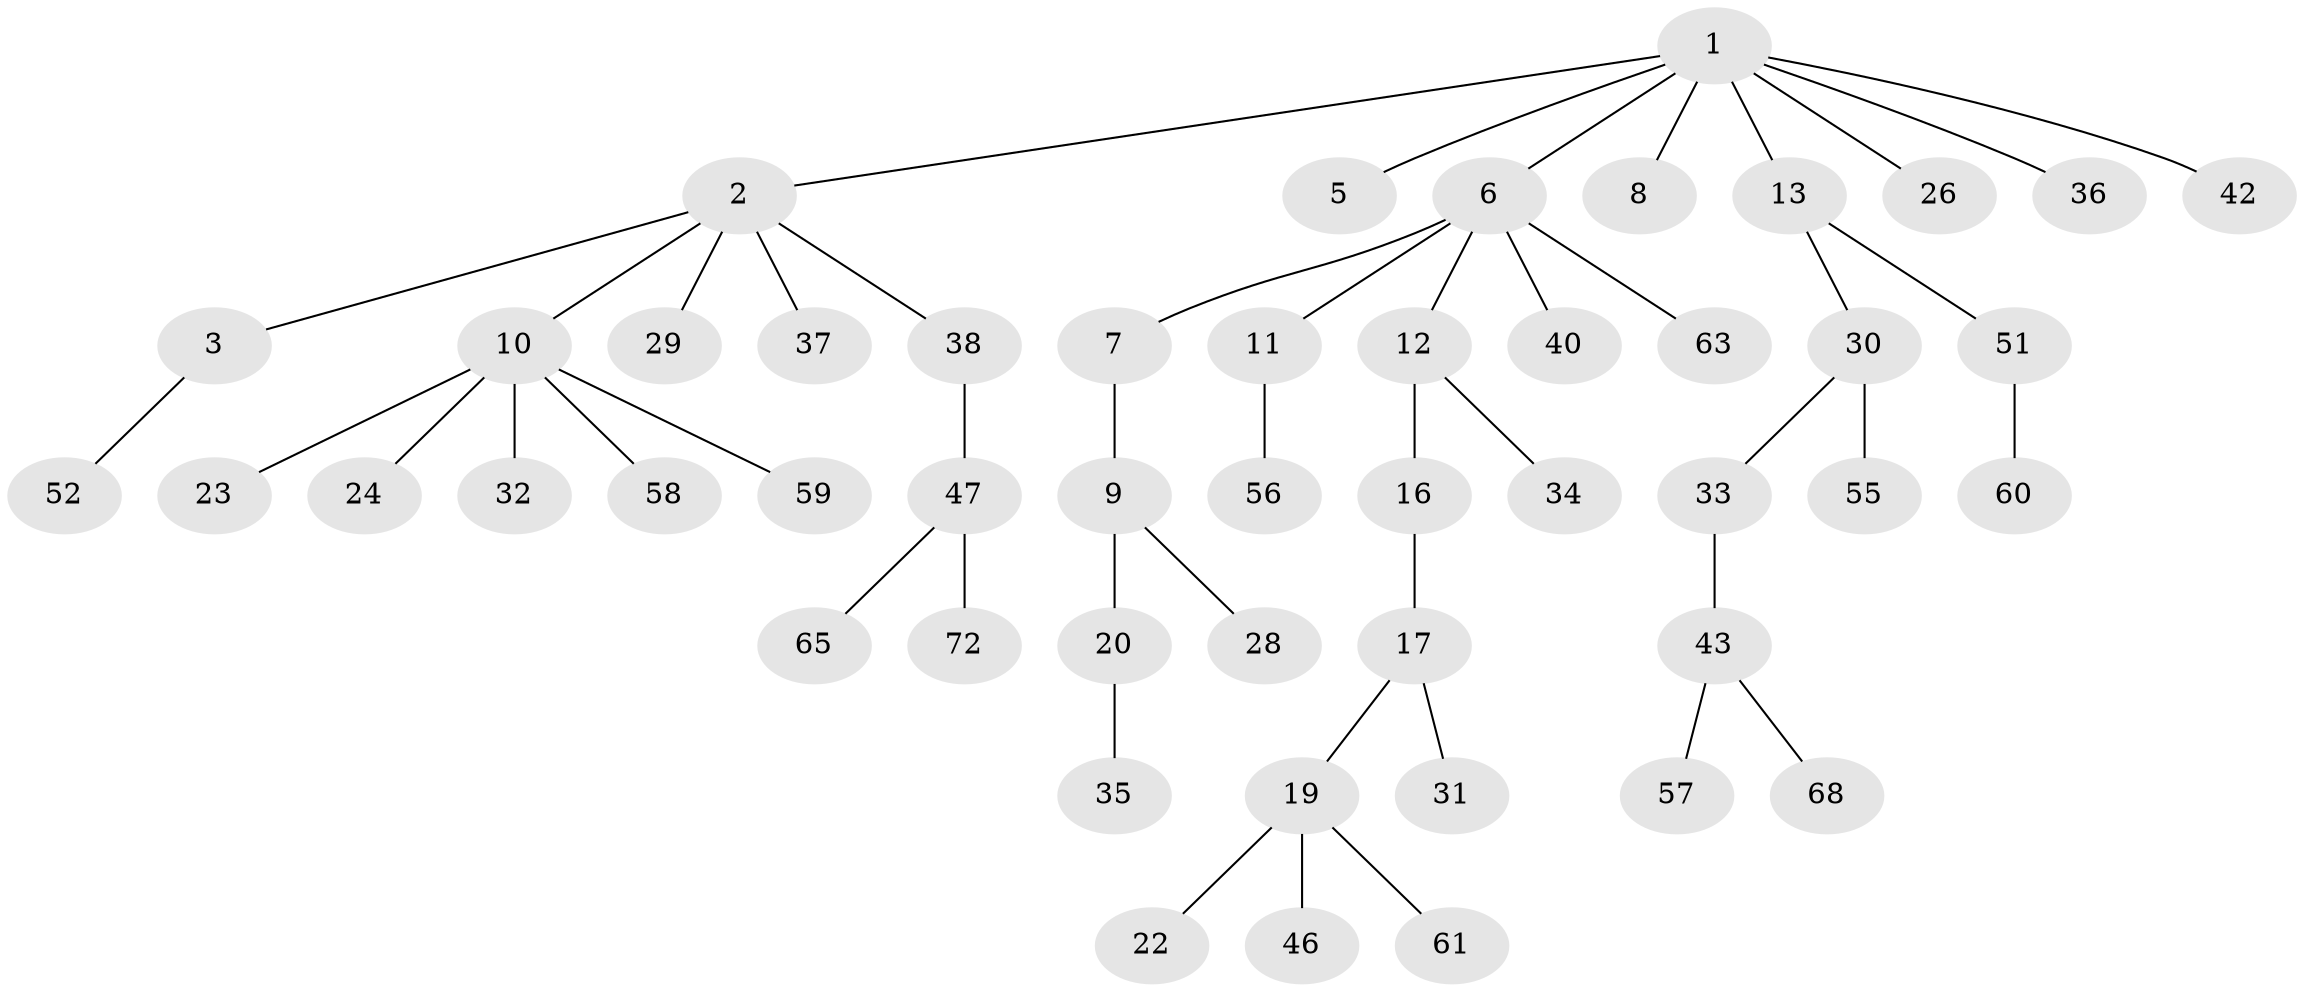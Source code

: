 // Generated by graph-tools (version 1.1) at 2025/52/02/27/25 19:52:10]
// undirected, 49 vertices, 48 edges
graph export_dot {
graph [start="1"]
  node [color=gray90,style=filled];
  1 [super="+4"];
  2 [super="+71"];
  3 [super="+18"];
  5;
  6 [super="+25"];
  7;
  8;
  9 [super="+45"];
  10 [super="+15"];
  11 [super="+14"];
  12 [super="+27"];
  13 [super="+41"];
  16;
  17 [super="+48"];
  19 [super="+50"];
  20 [super="+21"];
  22 [super="+70"];
  23;
  24;
  26 [super="+49"];
  28 [super="+53"];
  29;
  30 [super="+54"];
  31;
  32;
  33;
  34;
  35;
  36;
  37;
  38 [super="+39"];
  40 [super="+67"];
  42;
  43 [super="+44"];
  46;
  47 [super="+66"];
  51 [super="+64"];
  52;
  55;
  56;
  57;
  58;
  59;
  60 [super="+69"];
  61 [super="+62"];
  63;
  65;
  68;
  72;
  1 -- 2;
  1 -- 6;
  1 -- 8;
  1 -- 13;
  1 -- 36;
  1 -- 26;
  1 -- 42;
  1 -- 5;
  2 -- 3;
  2 -- 10;
  2 -- 29;
  2 -- 37;
  2 -- 38;
  3 -- 52;
  6 -- 7;
  6 -- 11;
  6 -- 12;
  6 -- 40;
  6 -- 63;
  7 -- 9;
  9 -- 20;
  9 -- 28;
  10 -- 24;
  10 -- 58;
  10 -- 32;
  10 -- 59;
  10 -- 23;
  11 -- 56;
  12 -- 16;
  12 -- 34;
  13 -- 30;
  13 -- 51;
  16 -- 17;
  17 -- 19;
  17 -- 31;
  19 -- 22;
  19 -- 46;
  19 -- 61;
  20 -- 35;
  30 -- 33;
  30 -- 55;
  33 -- 43;
  38 -- 47;
  43 -- 68;
  43 -- 57;
  47 -- 65;
  47 -- 72;
  51 -- 60;
}
